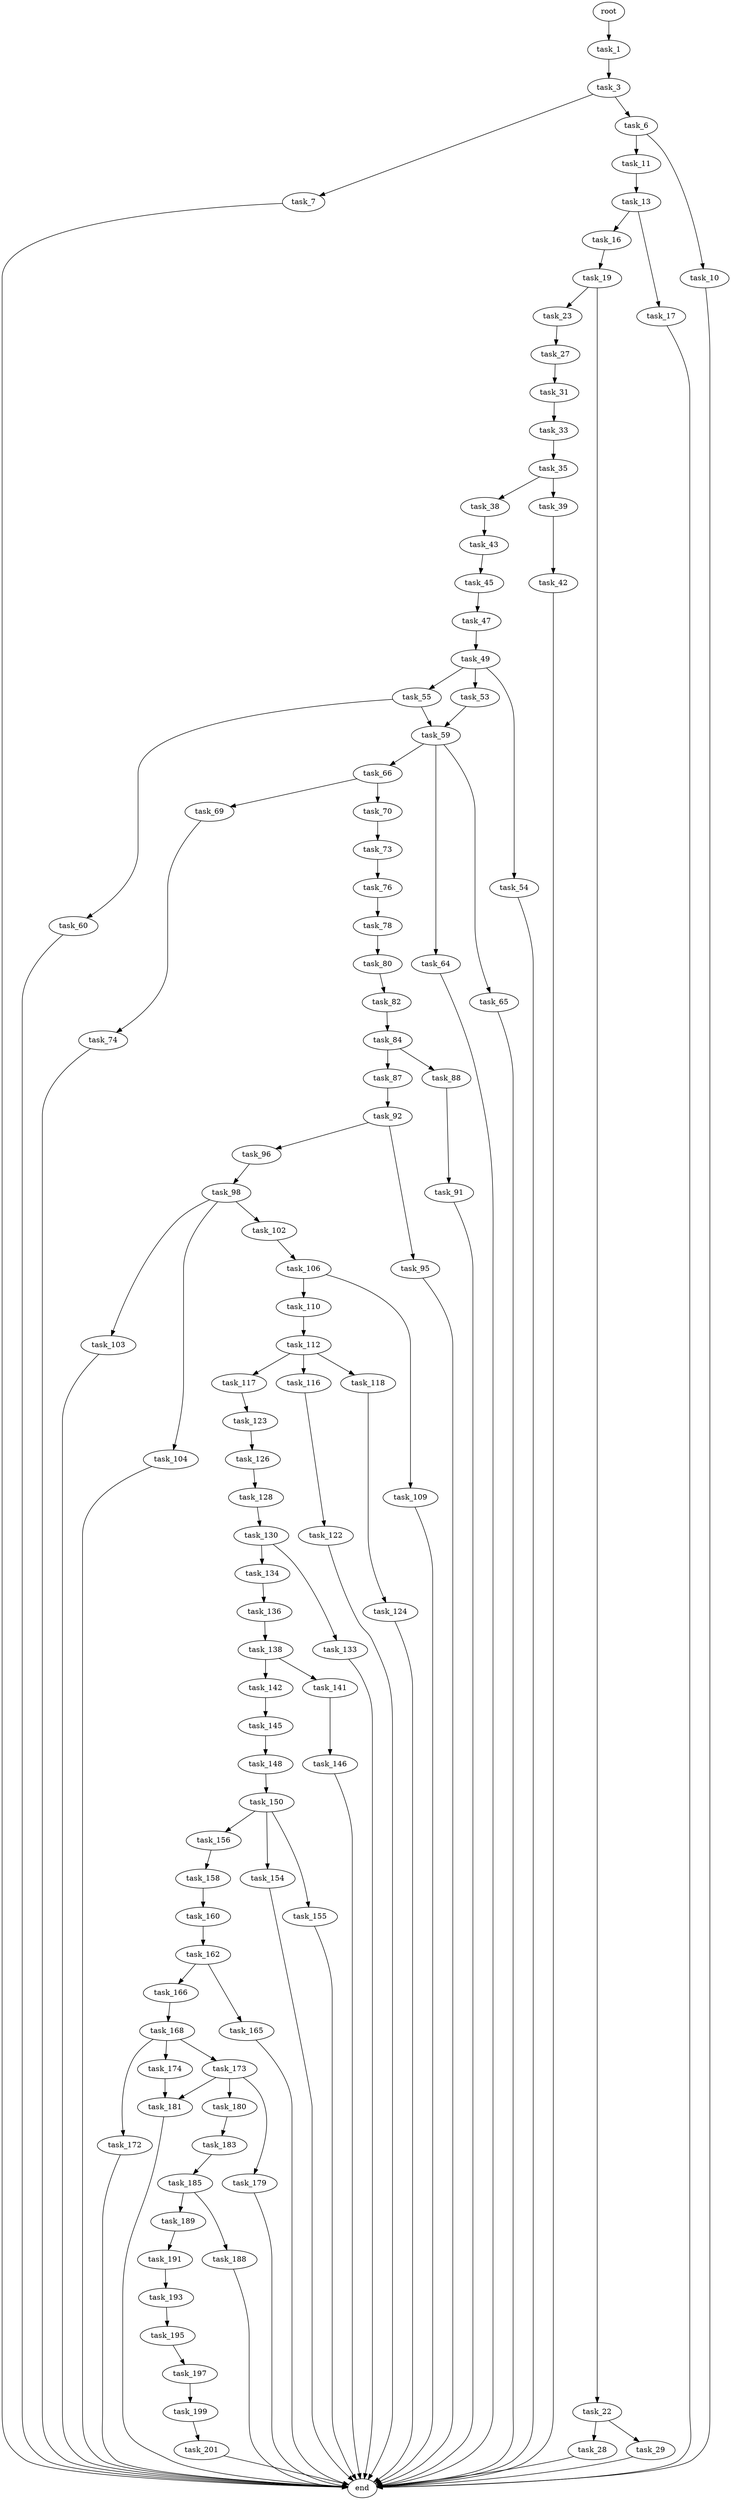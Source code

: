 digraph G {
  root [size="0.000000"];
  task_1 [size="9622634237.000000"];
  task_3 [size="6504413931.000000"];
  task_6 [size="1073741824000.000000"];
  task_7 [size="24251379240.000000"];
  task_10 [size="12443911962.000000"];
  task_11 [size="134217728000.000000"];
  end [size="0.000000"];
  task_13 [size="36545212078.000000"];
  task_16 [size="28991029248.000000"];
  task_17 [size="106209418611.000000"];
  task_19 [size="606637958.000000"];
  task_22 [size="782757789696.000000"];
  task_23 [size="10463536220.000000"];
  task_28 [size="245483039838.000000"];
  task_29 [size="28680086796.000000"];
  task_27 [size="640418496.000000"];
  task_31 [size="231928233984.000000"];
  task_33 [size="8589934592.000000"];
  task_35 [size="4306320584.000000"];
  task_38 [size="475858236140.000000"];
  task_39 [size="1112318835226.000000"];
  task_43 [size="30110293112.000000"];
  task_42 [size="30531397669.000000"];
  task_45 [size="28991029248.000000"];
  task_47 [size="8589934592.000000"];
  task_49 [size="368293445632.000000"];
  task_53 [size="21700718358.000000"];
  task_54 [size="1182863190.000000"];
  task_55 [size="367674689668.000000"];
  task_59 [size="1734022100.000000"];
  task_60 [size="231928233984.000000"];
  task_64 [size="14263401012.000000"];
  task_65 [size="134217728000.000000"];
  task_66 [size="442005117851.000000"];
  task_69 [size="3602219352.000000"];
  task_70 [size="4242356367.000000"];
  task_74 [size="27563538370.000000"];
  task_73 [size="43411087760.000000"];
  task_76 [size="57062124748.000000"];
  task_78 [size="628551550.000000"];
  task_80 [size="28991029248.000000"];
  task_82 [size="1972226882.000000"];
  task_84 [size="7786302263.000000"];
  task_87 [size="236036633828.000000"];
  task_88 [size="18718856375.000000"];
  task_92 [size="29263000162.000000"];
  task_91 [size="3891076167.000000"];
  task_95 [size="28991029248.000000"];
  task_96 [size="100309987901.000000"];
  task_98 [size="393162662650.000000"];
  task_102 [size="1073741824000.000000"];
  task_103 [size="66161404359.000000"];
  task_104 [size="134217728000.000000"];
  task_106 [size="23640524637.000000"];
  task_109 [size="93641572272.000000"];
  task_110 [size="782757789696.000000"];
  task_112 [size="68719476736.000000"];
  task_116 [size="549755813888.000000"];
  task_117 [size="393918469776.000000"];
  task_118 [size="28991029248.000000"];
  task_122 [size="2536537707.000000"];
  task_123 [size="86527309452.000000"];
  task_124 [size="57885840537.000000"];
  task_126 [size="455513083.000000"];
  task_128 [size="28991029248.000000"];
  task_130 [size="54973092583.000000"];
  task_133 [size="9147849896.000000"];
  task_134 [size="8589934592.000000"];
  task_136 [size="780980810.000000"];
  task_138 [size="256431549529.000000"];
  task_141 [size="271304631884.000000"];
  task_142 [size="42291419239.000000"];
  task_146 [size="2920120742.000000"];
  task_145 [size="618269207092.000000"];
  task_148 [size="1000463462.000000"];
  task_150 [size="52757935284.000000"];
  task_154 [size="277366787658.000000"];
  task_155 [size="838624697.000000"];
  task_156 [size="110046267174.000000"];
  task_158 [size="21051688368.000000"];
  task_160 [size="264365222590.000000"];
  task_162 [size="731725784944.000000"];
  task_165 [size="8589934592.000000"];
  task_166 [size="70890056856.000000"];
  task_168 [size="1185885048.000000"];
  task_172 [size="197957396472.000000"];
  task_173 [size="8589934592.000000"];
  task_174 [size="140910855167.000000"];
  task_179 [size="68719476736.000000"];
  task_180 [size="68719476736.000000"];
  task_181 [size="68719476736.000000"];
  task_183 [size="120037044002.000000"];
  task_185 [size="8277312268.000000"];
  task_188 [size="6316628214.000000"];
  task_189 [size="425917445876.000000"];
  task_191 [size="28991029248.000000"];
  task_193 [size="5133050371.000000"];
  task_195 [size="6517928890.000000"];
  task_197 [size="549755813888.000000"];
  task_199 [size="41435428919.000000"];
  task_201 [size="902878096536.000000"];

  root -> task_1 [size="1.000000"];
  task_1 -> task_3 [size="209715200.000000"];
  task_3 -> task_6 [size="134217728.000000"];
  task_3 -> task_7 [size="134217728.000000"];
  task_6 -> task_10 [size="838860800.000000"];
  task_6 -> task_11 [size="838860800.000000"];
  task_7 -> end [size="1.000000"];
  task_10 -> end [size="1.000000"];
  task_11 -> task_13 [size="209715200.000000"];
  task_13 -> task_16 [size="679477248.000000"];
  task_13 -> task_17 [size="679477248.000000"];
  task_16 -> task_19 [size="75497472.000000"];
  task_17 -> end [size="1.000000"];
  task_19 -> task_22 [size="33554432.000000"];
  task_19 -> task_23 [size="33554432.000000"];
  task_22 -> task_28 [size="679477248.000000"];
  task_22 -> task_29 [size="679477248.000000"];
  task_23 -> task_27 [size="536870912.000000"];
  task_28 -> end [size="1.000000"];
  task_29 -> end [size="1.000000"];
  task_27 -> task_31 [size="33554432.000000"];
  task_31 -> task_33 [size="301989888.000000"];
  task_33 -> task_35 [size="33554432.000000"];
  task_35 -> task_38 [size="209715200.000000"];
  task_35 -> task_39 [size="209715200.000000"];
  task_38 -> task_43 [size="301989888.000000"];
  task_39 -> task_42 [size="679477248.000000"];
  task_43 -> task_45 [size="838860800.000000"];
  task_42 -> end [size="1.000000"];
  task_45 -> task_47 [size="75497472.000000"];
  task_47 -> task_49 [size="33554432.000000"];
  task_49 -> task_53 [size="411041792.000000"];
  task_49 -> task_54 [size="411041792.000000"];
  task_49 -> task_55 [size="411041792.000000"];
  task_53 -> task_59 [size="536870912.000000"];
  task_54 -> end [size="1.000000"];
  task_55 -> task_59 [size="536870912.000000"];
  task_55 -> task_60 [size="536870912.000000"];
  task_59 -> task_64 [size="75497472.000000"];
  task_59 -> task_65 [size="75497472.000000"];
  task_59 -> task_66 [size="75497472.000000"];
  task_60 -> end [size="1.000000"];
  task_64 -> end [size="1.000000"];
  task_65 -> end [size="1.000000"];
  task_66 -> task_69 [size="411041792.000000"];
  task_66 -> task_70 [size="411041792.000000"];
  task_69 -> task_74 [size="134217728.000000"];
  task_70 -> task_73 [size="75497472.000000"];
  task_74 -> end [size="1.000000"];
  task_73 -> task_76 [size="679477248.000000"];
  task_76 -> task_78 [size="209715200.000000"];
  task_78 -> task_80 [size="75497472.000000"];
  task_80 -> task_82 [size="75497472.000000"];
  task_82 -> task_84 [size="75497472.000000"];
  task_84 -> task_87 [size="301989888.000000"];
  task_84 -> task_88 [size="301989888.000000"];
  task_87 -> task_92 [size="209715200.000000"];
  task_88 -> task_91 [size="679477248.000000"];
  task_92 -> task_95 [size="536870912.000000"];
  task_92 -> task_96 [size="536870912.000000"];
  task_91 -> end [size="1.000000"];
  task_95 -> end [size="1.000000"];
  task_96 -> task_98 [size="75497472.000000"];
  task_98 -> task_102 [size="301989888.000000"];
  task_98 -> task_103 [size="301989888.000000"];
  task_98 -> task_104 [size="301989888.000000"];
  task_102 -> task_106 [size="838860800.000000"];
  task_103 -> end [size="1.000000"];
  task_104 -> end [size="1.000000"];
  task_106 -> task_109 [size="411041792.000000"];
  task_106 -> task_110 [size="411041792.000000"];
  task_109 -> end [size="1.000000"];
  task_110 -> task_112 [size="679477248.000000"];
  task_112 -> task_116 [size="134217728.000000"];
  task_112 -> task_117 [size="134217728.000000"];
  task_112 -> task_118 [size="134217728.000000"];
  task_116 -> task_122 [size="536870912.000000"];
  task_117 -> task_123 [size="536870912.000000"];
  task_118 -> task_124 [size="75497472.000000"];
  task_122 -> end [size="1.000000"];
  task_123 -> task_126 [size="134217728.000000"];
  task_124 -> end [size="1.000000"];
  task_126 -> task_128 [size="33554432.000000"];
  task_128 -> task_130 [size="75497472.000000"];
  task_130 -> task_133 [size="75497472.000000"];
  task_130 -> task_134 [size="75497472.000000"];
  task_133 -> end [size="1.000000"];
  task_134 -> task_136 [size="33554432.000000"];
  task_136 -> task_138 [size="75497472.000000"];
  task_138 -> task_141 [size="209715200.000000"];
  task_138 -> task_142 [size="209715200.000000"];
  task_141 -> task_146 [size="536870912.000000"];
  task_142 -> task_145 [size="209715200.000000"];
  task_146 -> end [size="1.000000"];
  task_145 -> task_148 [size="411041792.000000"];
  task_148 -> task_150 [size="75497472.000000"];
  task_150 -> task_154 [size="838860800.000000"];
  task_150 -> task_155 [size="838860800.000000"];
  task_150 -> task_156 [size="838860800.000000"];
  task_154 -> end [size="1.000000"];
  task_155 -> end [size="1.000000"];
  task_156 -> task_158 [size="411041792.000000"];
  task_158 -> task_160 [size="536870912.000000"];
  task_160 -> task_162 [size="411041792.000000"];
  task_162 -> task_165 [size="838860800.000000"];
  task_162 -> task_166 [size="838860800.000000"];
  task_165 -> end [size="1.000000"];
  task_166 -> task_168 [size="134217728.000000"];
  task_168 -> task_172 [size="75497472.000000"];
  task_168 -> task_173 [size="75497472.000000"];
  task_168 -> task_174 [size="75497472.000000"];
  task_172 -> end [size="1.000000"];
  task_173 -> task_179 [size="33554432.000000"];
  task_173 -> task_180 [size="33554432.000000"];
  task_173 -> task_181 [size="33554432.000000"];
  task_174 -> task_181 [size="301989888.000000"];
  task_179 -> end [size="1.000000"];
  task_180 -> task_183 [size="134217728.000000"];
  task_181 -> end [size="1.000000"];
  task_183 -> task_185 [size="301989888.000000"];
  task_185 -> task_188 [size="134217728.000000"];
  task_185 -> task_189 [size="134217728.000000"];
  task_188 -> end [size="1.000000"];
  task_189 -> task_191 [size="536870912.000000"];
  task_191 -> task_193 [size="75497472.000000"];
  task_193 -> task_195 [size="134217728.000000"];
  task_195 -> task_197 [size="679477248.000000"];
  task_197 -> task_199 [size="536870912.000000"];
  task_199 -> task_201 [size="838860800.000000"];
  task_201 -> end [size="1.000000"];
}
